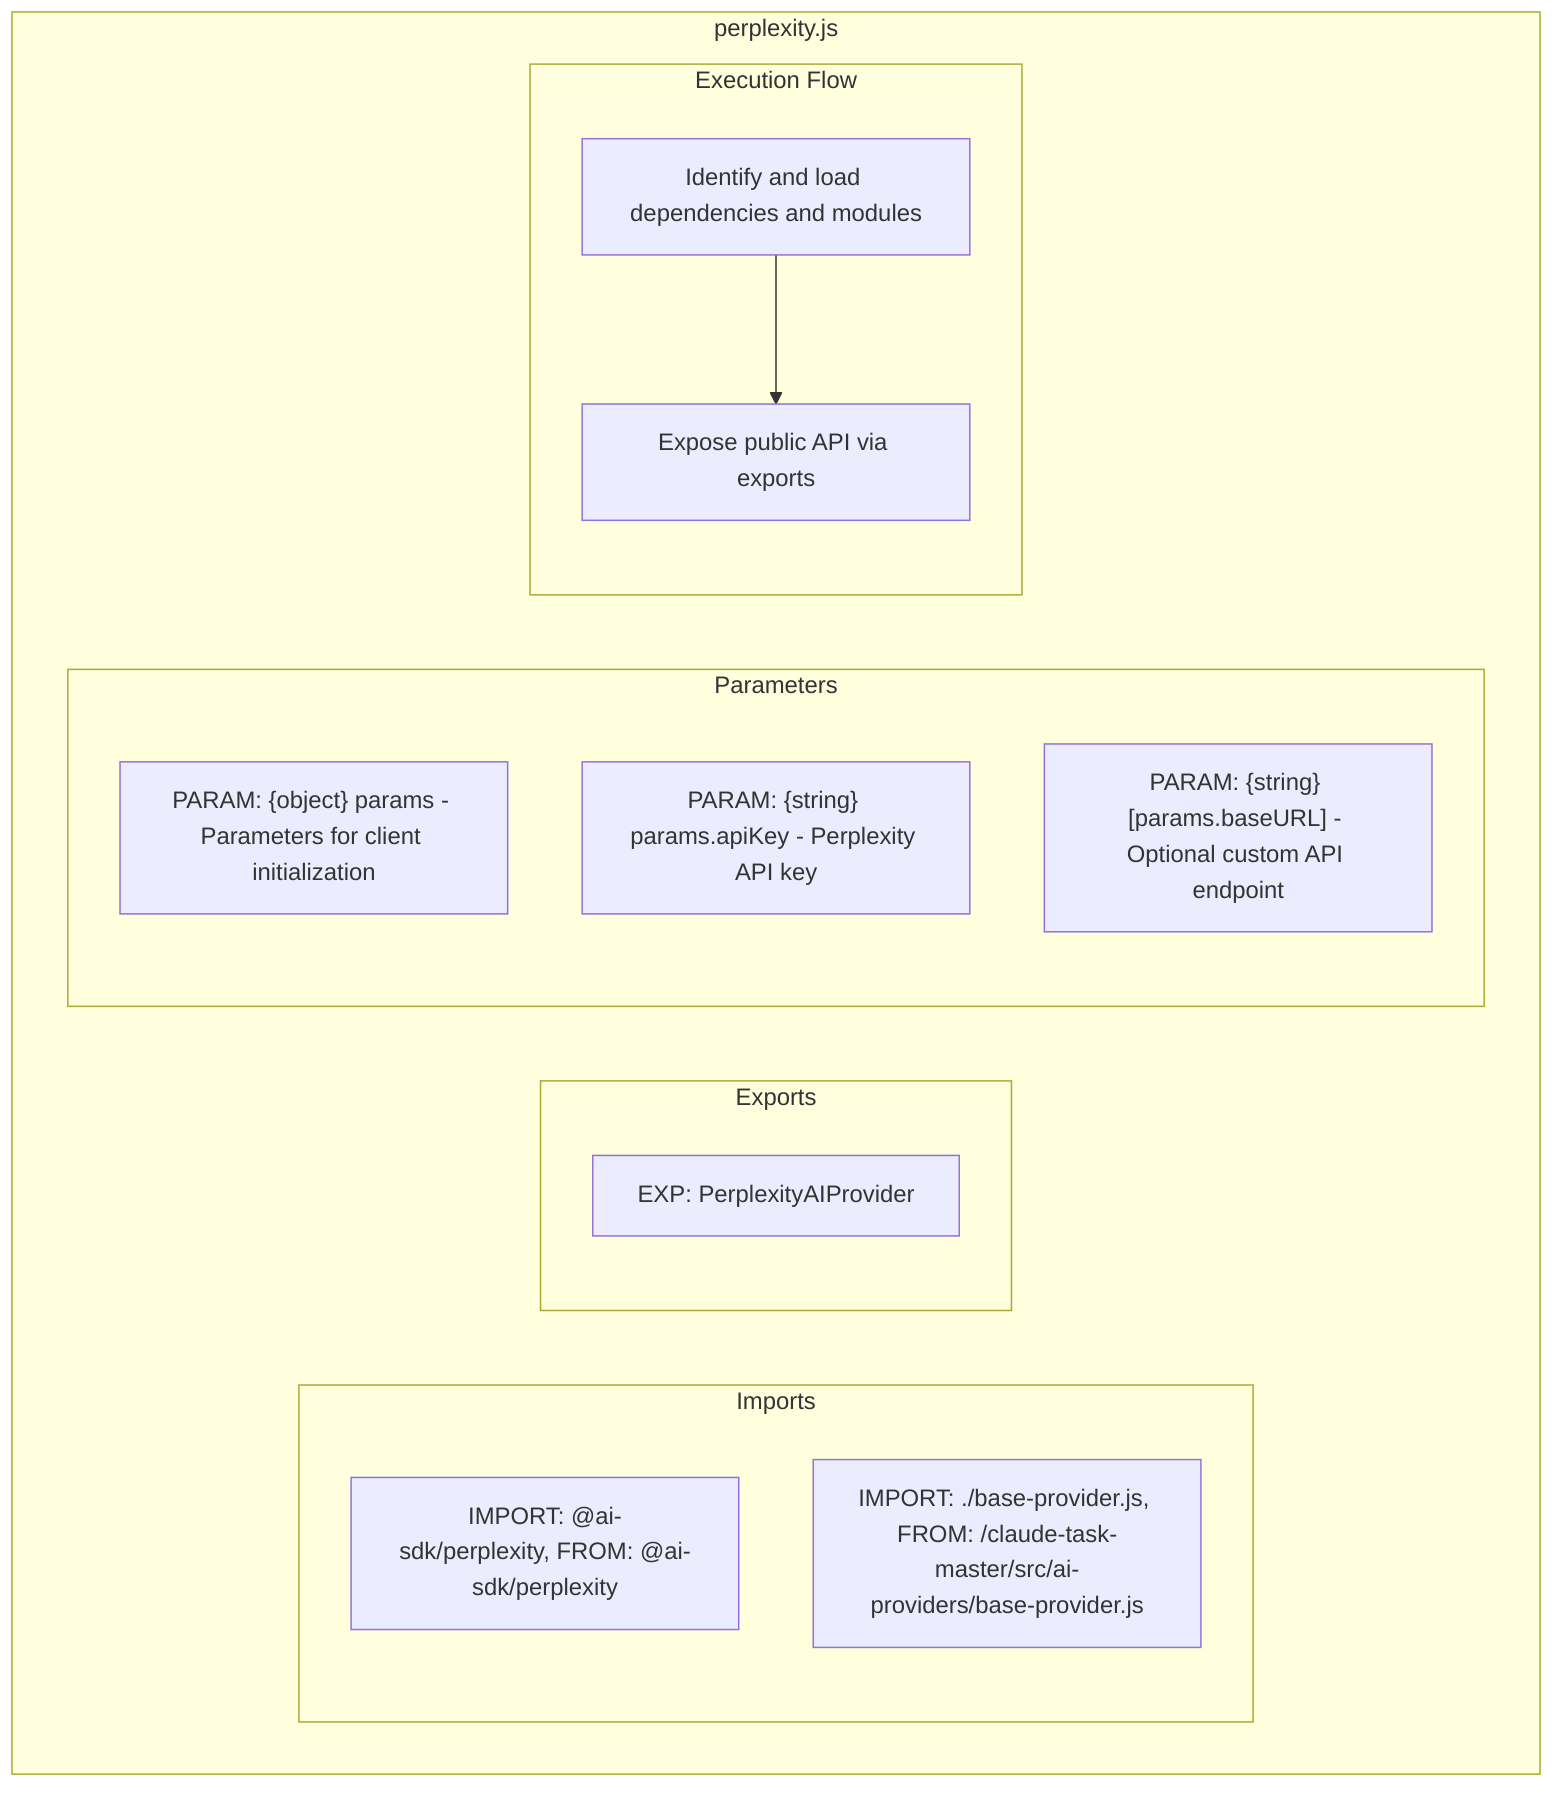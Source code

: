 flowchart TB
    subgraph Imports["Imports"]
        I1["IMPORT: @ai-sdk/perplexity, FROM: @ai-sdk/perplexity"]
        I2["IMPORT: ./base-provider.js, FROM: /claude-task-master/src/ai-providers/base-provider.js"]
    end
    subgraph Exports["Exports"]
        E1["EXP: PerplexityAIProvider"]
    end
    subgraph Parameters["Parameters"]
        P1["PARAM: {object} params - Parameters for client initialization"]
        P2["PARAM: {string} params.apiKey - Perplexity API key"]
        P3["PARAM: {string} [params.baseURL] - Optional custom API endpoint"]
    end
    subgraph ExecutionFlow["Execution Flow"]
        FL1["Identify and load dependencies and modules"]
        FL2["Expose public API via exports"]
    end
    subgraph FileName["perplexity.js"]
        Imports
        Exports
        Parameters
        ExecutionFlow
    end
    FL1 --> FL2